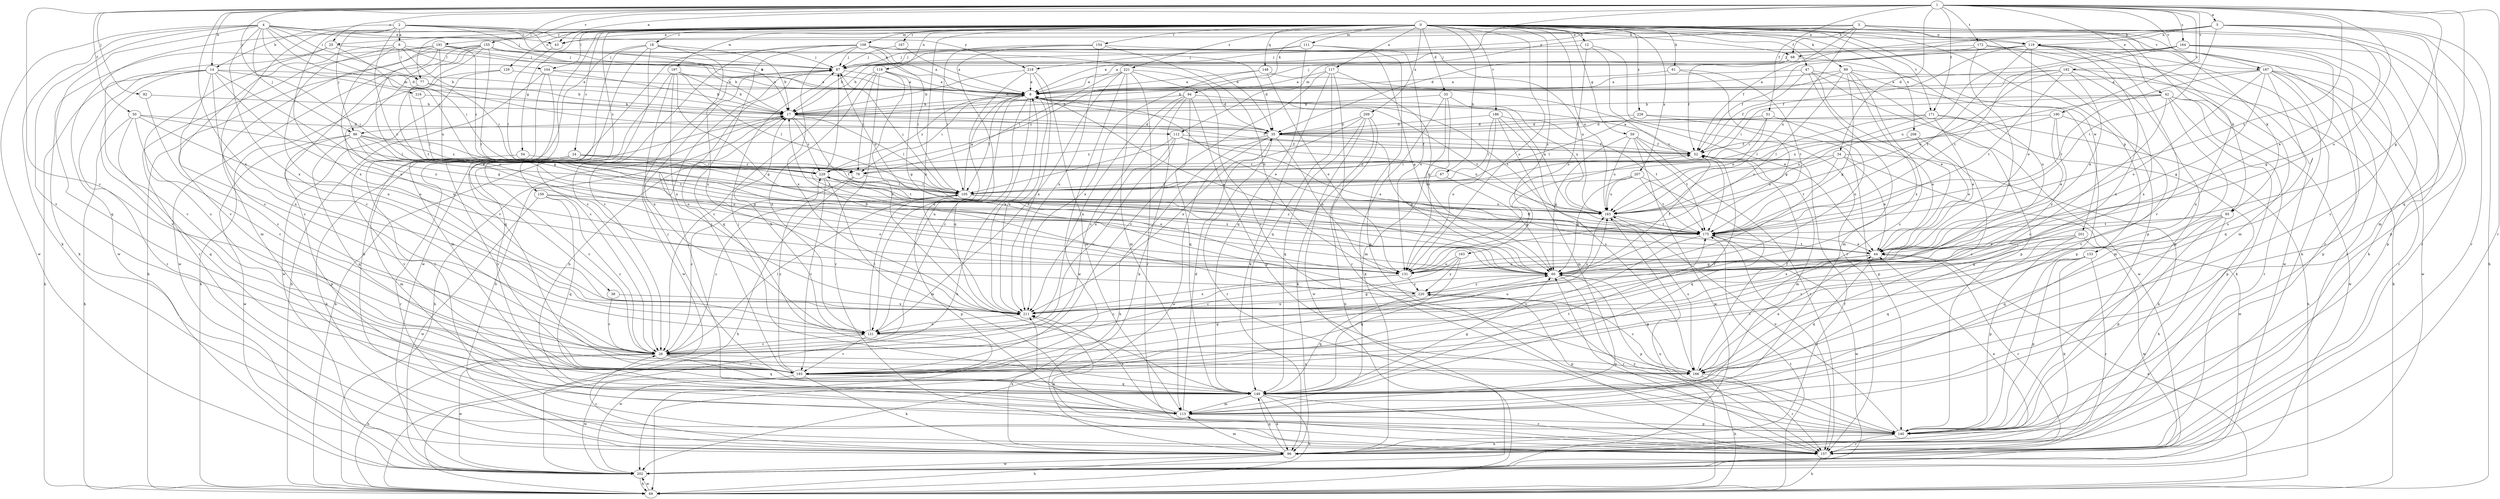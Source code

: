 strict digraph  {
0;
1;
2;
3;
4;
5;
6;
8;
12;
14;
17;
18;
24;
25;
26;
33;
34;
35;
38;
42;
43;
44;
47;
50;
51;
52;
54;
59;
60;
61;
67;
68;
69;
77;
78;
82;
86;
87;
89;
94;
95;
96;
104;
105;
108;
111;
112;
113;
117;
118;
119;
121;
129;
131;
133;
140;
148;
149;
154;
155;
157;
159;
163;
164;
166;
167;
171;
172;
175;
183;
186;
187;
190;
191;
192;
193;
197;
201;
202;
207;
208;
209;
211;
216;
218;
220;
221;
228;
229;
0 -> 12  [label=b];
0 -> 18  [label=c];
0 -> 24  [label=c];
0 -> 25  [label=c];
0 -> 33  [label=d];
0 -> 38  [label=e];
0 -> 47  [label=f];
0 -> 54  [label=g];
0 -> 59  [label=g];
0 -> 61  [label=h];
0 -> 67  [label=h];
0 -> 89  [label=k];
0 -> 94  [label=k];
0 -> 95  [label=k];
0 -> 104  [label=l];
0 -> 108  [label=m];
0 -> 111  [label=m];
0 -> 117  [label=n];
0 -> 118  [label=n];
0 -> 129  [label=o];
0 -> 131  [label=o];
0 -> 133  [label=p];
0 -> 140  [label=p];
0 -> 148  [label=q];
0 -> 154  [label=r];
0 -> 155  [label=r];
0 -> 157  [label=r];
0 -> 159  [label=s];
0 -> 163  [label=s];
0 -> 167  [label=t];
0 -> 171  [label=t];
0 -> 183  [label=u];
0 -> 186  [label=v];
0 -> 187  [label=v];
0 -> 197  [label=w];
0 -> 201  [label=w];
0 -> 202  [label=w];
0 -> 207  [label=x];
0 -> 208  [label=x];
0 -> 209  [label=x];
0 -> 211  [label=x];
0 -> 221  [label=z];
0 -> 228  [label=z];
1 -> 5  [label=a];
1 -> 14  [label=b];
1 -> 25  [label=c];
1 -> 26  [label=c];
1 -> 34  [label=d];
1 -> 42  [label=e];
1 -> 43  [label=e];
1 -> 50  [label=f];
1 -> 51  [label=f];
1 -> 60  [label=g];
1 -> 77  [label=i];
1 -> 82  [label=j];
1 -> 86  [label=j];
1 -> 131  [label=o];
1 -> 149  [label=q];
1 -> 157  [label=r];
1 -> 164  [label=s];
1 -> 171  [label=t];
1 -> 172  [label=t];
1 -> 175  [label=t];
1 -> 187  [label=v];
1 -> 190  [label=v];
1 -> 191  [label=v];
1 -> 192  [label=v];
1 -> 211  [label=x];
1 -> 216  [label=y];
2 -> 6  [label=a];
2 -> 8  [label=a];
2 -> 14  [label=b];
2 -> 17  [label=b];
2 -> 35  [label=d];
2 -> 68  [label=h];
2 -> 86  [label=j];
2 -> 166  [label=s];
2 -> 175  [label=t];
2 -> 211  [label=x];
2 -> 218  [label=y];
3 -> 43  [label=e];
3 -> 52  [label=f];
3 -> 68  [label=h];
3 -> 95  [label=k];
3 -> 112  [label=m];
3 -> 119  [label=n];
3 -> 140  [label=p];
3 -> 157  [label=r];
3 -> 183  [label=u];
3 -> 218  [label=y];
4 -> 35  [label=d];
4 -> 43  [label=e];
4 -> 77  [label=i];
4 -> 86  [label=j];
4 -> 87  [label=j];
4 -> 96  [label=k];
4 -> 112  [label=m];
4 -> 119  [label=n];
4 -> 149  [label=q];
4 -> 193  [label=v];
4 -> 202  [label=w];
4 -> 211  [label=x];
4 -> 229  [label=z];
5 -> 35  [label=d];
5 -> 43  [label=e];
5 -> 44  [label=e];
5 -> 68  [label=h];
5 -> 69  [label=h];
5 -> 113  [label=m];
5 -> 119  [label=n];
5 -> 157  [label=r];
5 -> 175  [label=t];
6 -> 8  [label=a];
6 -> 17  [label=b];
6 -> 77  [label=i];
6 -> 104  [label=l];
6 -> 121  [label=n];
6 -> 193  [label=v];
6 -> 220  [label=y];
8 -> 17  [label=b];
8 -> 26  [label=c];
8 -> 44  [label=e];
8 -> 69  [label=h];
8 -> 78  [label=i];
8 -> 105  [label=l];
8 -> 121  [label=n];
8 -> 175  [label=t];
8 -> 211  [label=x];
8 -> 229  [label=z];
12 -> 87  [label=j];
12 -> 131  [label=o];
12 -> 157  [label=r];
12 -> 175  [label=t];
14 -> 8  [label=a];
14 -> 26  [label=c];
14 -> 60  [label=g];
14 -> 69  [label=h];
14 -> 78  [label=i];
14 -> 121  [label=n];
14 -> 131  [label=o];
14 -> 157  [label=r];
14 -> 193  [label=v];
17 -> 35  [label=d];
17 -> 52  [label=f];
17 -> 69  [label=h];
17 -> 105  [label=l];
17 -> 175  [label=t];
17 -> 229  [label=z];
18 -> 17  [label=b];
18 -> 26  [label=c];
18 -> 87  [label=j];
18 -> 96  [label=k];
18 -> 149  [label=q];
18 -> 193  [label=v];
18 -> 211  [label=x];
24 -> 26  [label=c];
24 -> 78  [label=i];
24 -> 96  [label=k];
24 -> 113  [label=m];
24 -> 157  [label=r];
24 -> 175  [label=t];
24 -> 193  [label=v];
24 -> 229  [label=z];
25 -> 78  [label=i];
25 -> 87  [label=j];
25 -> 166  [label=s];
25 -> 193  [label=v];
26 -> 69  [label=h];
26 -> 105  [label=l];
26 -> 149  [label=q];
26 -> 166  [label=s];
26 -> 193  [label=v];
26 -> 202  [label=w];
33 -> 17  [label=b];
33 -> 96  [label=k];
33 -> 113  [label=m];
33 -> 131  [label=o];
33 -> 183  [label=u];
34 -> 44  [label=e];
34 -> 78  [label=i];
34 -> 96  [label=k];
34 -> 175  [label=t];
34 -> 183  [label=u];
34 -> 202  [label=w];
34 -> 229  [label=z];
35 -> 52  [label=f];
35 -> 60  [label=g];
35 -> 69  [label=h];
35 -> 131  [label=o];
35 -> 157  [label=r];
35 -> 202  [label=w];
35 -> 229  [label=z];
38 -> 26  [label=c];
38 -> 211  [label=x];
42 -> 17  [label=b];
42 -> 78  [label=i];
42 -> 96  [label=k];
42 -> 113  [label=m];
42 -> 157  [label=r];
42 -> 166  [label=s];
42 -> 183  [label=u];
42 -> 202  [label=w];
43 -> 105  [label=l];
44 -> 60  [label=g];
44 -> 131  [label=o];
44 -> 149  [label=q];
44 -> 157  [label=r];
44 -> 175  [label=t];
44 -> 229  [label=z];
47 -> 8  [label=a];
47 -> 44  [label=e];
47 -> 52  [label=f];
47 -> 113  [label=m];
47 -> 140  [label=p];
47 -> 202  [label=w];
50 -> 26  [label=c];
50 -> 35  [label=d];
50 -> 69  [label=h];
50 -> 105  [label=l];
50 -> 131  [label=o];
50 -> 149  [label=q];
51 -> 35  [label=d];
51 -> 78  [label=i];
51 -> 131  [label=o];
51 -> 183  [label=u];
52 -> 8  [label=a];
52 -> 113  [label=m];
52 -> 229  [label=z];
54 -> 78  [label=i];
54 -> 193  [label=v];
59 -> 52  [label=f];
59 -> 60  [label=g];
59 -> 157  [label=r];
59 -> 175  [label=t];
59 -> 183  [label=u];
59 -> 202  [label=w];
60 -> 8  [label=a];
60 -> 52  [label=f];
60 -> 140  [label=p];
60 -> 157  [label=r];
60 -> 220  [label=y];
60 -> 229  [label=z];
61 -> 8  [label=a];
61 -> 60  [label=g];
61 -> 175  [label=t];
67 -> 60  [label=g];
67 -> 105  [label=l];
68 -> 8  [label=a];
68 -> 52  [label=f];
68 -> 131  [label=o];
69 -> 17  [label=b];
69 -> 44  [label=e];
69 -> 175  [label=t];
69 -> 183  [label=u];
69 -> 202  [label=w];
77 -> 17  [label=b];
77 -> 78  [label=i];
77 -> 175  [label=t];
78 -> 26  [label=c];
78 -> 69  [label=h];
78 -> 105  [label=l];
82 -> 17  [label=b];
82 -> 26  [label=c];
86 -> 52  [label=f];
86 -> 60  [label=g];
86 -> 131  [label=o];
86 -> 140  [label=p];
86 -> 149  [label=q];
86 -> 175  [label=t];
86 -> 202  [label=w];
86 -> 229  [label=z];
87 -> 8  [label=a];
87 -> 183  [label=u];
87 -> 202  [label=w];
89 -> 8  [label=a];
89 -> 60  [label=g];
89 -> 69  [label=h];
89 -> 131  [label=o];
89 -> 140  [label=p];
89 -> 166  [label=s];
89 -> 211  [label=x];
89 -> 229  [label=z];
94 -> 17  [label=b];
94 -> 26  [label=c];
94 -> 96  [label=k];
94 -> 121  [label=n];
94 -> 140  [label=p];
94 -> 149  [label=q];
94 -> 175  [label=t];
95 -> 96  [label=k];
95 -> 140  [label=p];
95 -> 149  [label=q];
95 -> 175  [label=t];
95 -> 193  [label=v];
96 -> 17  [label=b];
96 -> 26  [label=c];
96 -> 44  [label=e];
96 -> 52  [label=f];
96 -> 69  [label=h];
96 -> 113  [label=m];
96 -> 149  [label=q];
96 -> 202  [label=w];
96 -> 211  [label=x];
104 -> 8  [label=a];
104 -> 17  [label=b];
104 -> 69  [label=h];
104 -> 113  [label=m];
104 -> 157  [label=r];
105 -> 8  [label=a];
105 -> 26  [label=c];
105 -> 87  [label=j];
105 -> 140  [label=p];
105 -> 175  [label=t];
105 -> 183  [label=u];
108 -> 8  [label=a];
108 -> 26  [label=c];
108 -> 35  [label=d];
108 -> 87  [label=j];
108 -> 105  [label=l];
108 -> 149  [label=q];
108 -> 183  [label=u];
108 -> 202  [label=w];
108 -> 211  [label=x];
111 -> 17  [label=b];
111 -> 87  [label=j];
111 -> 131  [label=o];
111 -> 140  [label=p];
111 -> 149  [label=q];
112 -> 26  [label=c];
112 -> 44  [label=e];
112 -> 52  [label=f];
112 -> 105  [label=l];
112 -> 183  [label=u];
112 -> 211  [label=x];
113 -> 17  [label=b];
113 -> 35  [label=d];
113 -> 87  [label=j];
113 -> 140  [label=p];
113 -> 211  [label=x];
117 -> 8  [label=a];
117 -> 60  [label=g];
117 -> 96  [label=k];
117 -> 149  [label=q];
117 -> 157  [label=r];
117 -> 193  [label=v];
118 -> 8  [label=a];
118 -> 26  [label=c];
118 -> 60  [label=g];
118 -> 78  [label=i];
118 -> 121  [label=n];
118 -> 157  [label=r];
118 -> 211  [label=x];
119 -> 8  [label=a];
119 -> 44  [label=e];
119 -> 52  [label=f];
119 -> 87  [label=j];
119 -> 96  [label=k];
119 -> 113  [label=m];
119 -> 121  [label=n];
119 -> 157  [label=r];
119 -> 175  [label=t];
119 -> 193  [label=v];
121 -> 17  [label=b];
121 -> 26  [label=c];
121 -> 105  [label=l];
121 -> 193  [label=v];
121 -> 202  [label=w];
129 -> 8  [label=a];
129 -> 69  [label=h];
129 -> 202  [label=w];
131 -> 26  [label=c];
131 -> 52  [label=f];
131 -> 211  [label=x];
131 -> 220  [label=y];
133 -> 60  [label=g];
133 -> 96  [label=k];
133 -> 140  [label=p];
133 -> 157  [label=r];
133 -> 193  [label=v];
140 -> 96  [label=k];
140 -> 157  [label=r];
140 -> 183  [label=u];
140 -> 220  [label=y];
148 -> 8  [label=a];
148 -> 44  [label=e];
148 -> 131  [label=o];
148 -> 211  [label=x];
149 -> 60  [label=g];
149 -> 69  [label=h];
149 -> 87  [label=j];
149 -> 96  [label=k];
149 -> 113  [label=m];
149 -> 157  [label=r];
149 -> 175  [label=t];
154 -> 60  [label=g];
154 -> 87  [label=j];
154 -> 105  [label=l];
154 -> 131  [label=o];
154 -> 149  [label=q];
154 -> 211  [label=x];
155 -> 26  [label=c];
155 -> 35  [label=d];
155 -> 60  [label=g];
155 -> 69  [label=h];
155 -> 87  [label=j];
155 -> 121  [label=n];
155 -> 175  [label=t];
155 -> 202  [label=w];
157 -> 60  [label=g];
157 -> 69  [label=h];
157 -> 211  [label=x];
159 -> 26  [label=c];
159 -> 131  [label=o];
159 -> 149  [label=q];
159 -> 183  [label=u];
159 -> 202  [label=w];
163 -> 26  [label=c];
163 -> 131  [label=o];
163 -> 149  [label=q];
163 -> 220  [label=y];
164 -> 17  [label=b];
164 -> 60  [label=g];
164 -> 87  [label=j];
164 -> 96  [label=k];
164 -> 140  [label=p];
164 -> 166  [label=s];
164 -> 175  [label=t];
164 -> 183  [label=u];
166 -> 44  [label=e];
166 -> 52  [label=f];
166 -> 60  [label=g];
166 -> 69  [label=h];
166 -> 87  [label=j];
166 -> 157  [label=r];
167 -> 8  [label=a];
167 -> 87  [label=j];
171 -> 35  [label=d];
171 -> 44  [label=e];
171 -> 69  [label=h];
171 -> 105  [label=l];
171 -> 140  [label=p];
171 -> 183  [label=u];
172 -> 52  [label=f];
172 -> 87  [label=j];
172 -> 140  [label=p];
172 -> 202  [label=w];
172 -> 211  [label=x];
175 -> 44  [label=e];
175 -> 157  [label=r];
175 -> 193  [label=v];
175 -> 202  [label=w];
183 -> 8  [label=a];
183 -> 166  [label=s];
183 -> 175  [label=t];
186 -> 35  [label=d];
186 -> 105  [label=l];
186 -> 113  [label=m];
186 -> 131  [label=o];
186 -> 166  [label=s];
186 -> 175  [label=t];
187 -> 8  [label=a];
187 -> 60  [label=g];
187 -> 131  [label=o];
187 -> 140  [label=p];
187 -> 149  [label=q];
187 -> 157  [label=r];
187 -> 166  [label=s];
187 -> 175  [label=t];
187 -> 202  [label=w];
190 -> 35  [label=d];
190 -> 44  [label=e];
190 -> 105  [label=l];
190 -> 193  [label=v];
190 -> 220  [label=y];
191 -> 17  [label=b];
191 -> 87  [label=j];
191 -> 96  [label=k];
191 -> 113  [label=m];
191 -> 131  [label=o];
191 -> 157  [label=r];
191 -> 183  [label=u];
191 -> 229  [label=z];
192 -> 8  [label=a];
192 -> 17  [label=b];
192 -> 44  [label=e];
192 -> 121  [label=n];
192 -> 175  [label=t];
192 -> 183  [label=u];
192 -> 211  [label=x];
193 -> 52  [label=f];
193 -> 60  [label=g];
193 -> 87  [label=j];
193 -> 96  [label=k];
193 -> 149  [label=q];
193 -> 183  [label=u];
193 -> 202  [label=w];
193 -> 229  [label=z];
197 -> 8  [label=a];
197 -> 17  [label=b];
197 -> 26  [label=c];
197 -> 60  [label=g];
197 -> 105  [label=l];
197 -> 121  [label=n];
197 -> 211  [label=x];
201 -> 44  [label=e];
201 -> 140  [label=p];
201 -> 149  [label=q];
201 -> 202  [label=w];
201 -> 211  [label=x];
202 -> 69  [label=h];
207 -> 60  [label=g];
207 -> 105  [label=l];
207 -> 149  [label=q];
207 -> 175  [label=t];
207 -> 183  [label=u];
208 -> 44  [label=e];
208 -> 52  [label=f];
208 -> 166  [label=s];
209 -> 35  [label=d];
209 -> 69  [label=h];
209 -> 96  [label=k];
209 -> 149  [label=q];
209 -> 202  [label=w];
209 -> 211  [label=x];
211 -> 8  [label=a];
211 -> 60  [label=g];
211 -> 121  [label=n];
211 -> 183  [label=u];
216 -> 17  [label=b];
216 -> 105  [label=l];
218 -> 8  [label=a];
218 -> 17  [label=b];
218 -> 113  [label=m];
218 -> 121  [label=n];
218 -> 211  [label=x];
220 -> 17  [label=b];
220 -> 87  [label=j];
220 -> 140  [label=p];
220 -> 149  [label=q];
220 -> 166  [label=s];
220 -> 211  [label=x];
221 -> 8  [label=a];
221 -> 35  [label=d];
221 -> 78  [label=i];
221 -> 113  [label=m];
221 -> 121  [label=n];
221 -> 157  [label=r];
221 -> 166  [label=s];
221 -> 202  [label=w];
228 -> 35  [label=d];
228 -> 44  [label=e];
228 -> 105  [label=l];
228 -> 140  [label=p];
229 -> 105  [label=l];
229 -> 113  [label=m];
229 -> 131  [label=o];
229 -> 193  [label=v];
}
